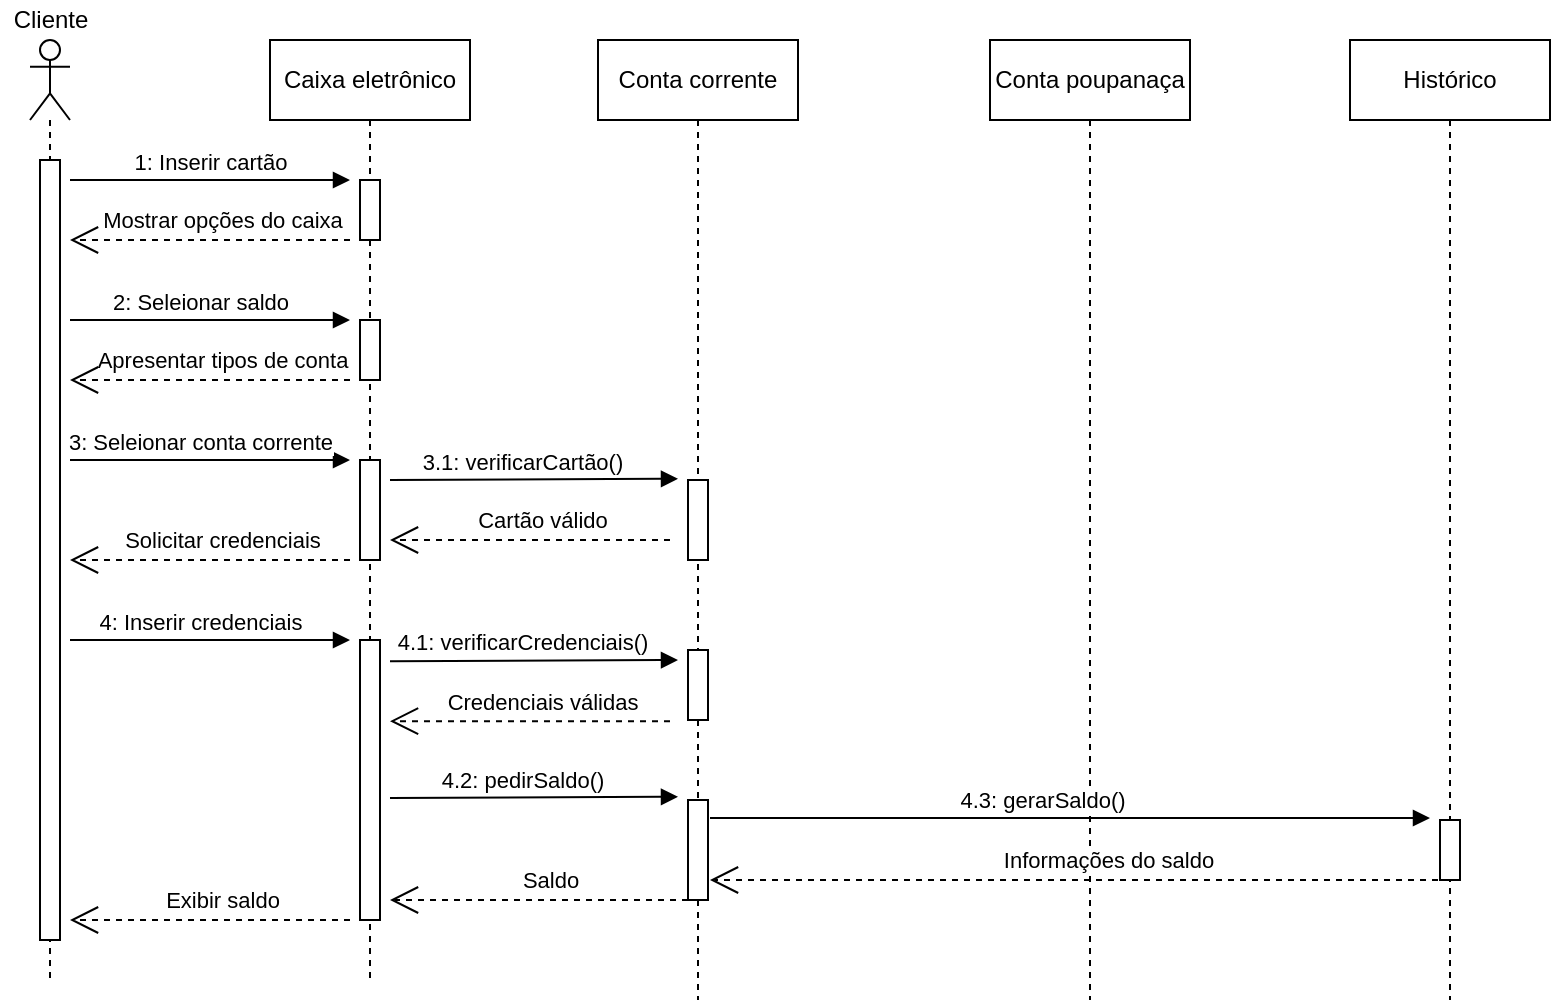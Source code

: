 <mxfile version="16.2.4" type="device"><diagram id="6ChK2F-6qOXM2IkT9b5E" name="Page-1"><mxGraphModel dx="1038" dy="585" grid="1" gridSize="10" guides="1" tooltips="1" connect="1" arrows="1" fold="1" page="1" pageScale="1" pageWidth="827" pageHeight="1169" math="0" shadow="0"><root><mxCell id="0"/><mxCell id="1" parent="0"/><mxCell id="CxqYAsyK2J9OCoBWCqvJ-1" value="" style="shape=umlLifeline;participant=umlActor;perimeter=lifelinePerimeter;whiteSpace=wrap;html=1;container=1;collapsible=0;recursiveResize=0;verticalAlign=top;spacingTop=36;outlineConnect=0;" vertex="1" parent="1"><mxGeometry x="30" y="40" width="20" height="470" as="geometry"/></mxCell><mxCell id="CxqYAsyK2J9OCoBWCqvJ-7" value="" style="html=1;points=[];perimeter=orthogonalPerimeter;" vertex="1" parent="CxqYAsyK2J9OCoBWCqvJ-1"><mxGeometry x="5" y="60" width="10" height="390" as="geometry"/></mxCell><mxCell id="CxqYAsyK2J9OCoBWCqvJ-2" value="Cliente" style="text;html=1;align=center;verticalAlign=middle;resizable=0;points=[];autosize=1;strokeColor=none;fillColor=none;" vertex="1" parent="1"><mxGeometry x="15" y="20" width="50" height="20" as="geometry"/></mxCell><mxCell id="CxqYAsyK2J9OCoBWCqvJ-3" value="Caixa eletrônico" style="shape=umlLifeline;perimeter=lifelinePerimeter;whiteSpace=wrap;html=1;container=1;collapsible=0;recursiveResize=0;outlineConnect=0;" vertex="1" parent="1"><mxGeometry x="150" y="40" width="100" height="470" as="geometry"/></mxCell><mxCell id="CxqYAsyK2J9OCoBWCqvJ-8" value="" style="html=1;points=[];perimeter=orthogonalPerimeter;" vertex="1" parent="CxqYAsyK2J9OCoBWCqvJ-3"><mxGeometry x="45" y="70" width="10" height="30" as="geometry"/></mxCell><mxCell id="CxqYAsyK2J9OCoBWCqvJ-15" value="" style="html=1;points=[];perimeter=orthogonalPerimeter;" vertex="1" parent="CxqYAsyK2J9OCoBWCqvJ-3"><mxGeometry x="45" y="140" width="10" height="30" as="geometry"/></mxCell><mxCell id="CxqYAsyK2J9OCoBWCqvJ-17" value="" style="html=1;points=[];perimeter=orthogonalPerimeter;" vertex="1" parent="CxqYAsyK2J9OCoBWCqvJ-3"><mxGeometry x="45" y="210" width="10" height="50" as="geometry"/></mxCell><mxCell id="CxqYAsyK2J9OCoBWCqvJ-18" value="3: Seleionar conta corrente" style="html=1;verticalAlign=bottom;endArrow=block;rounded=0;" edge="1" parent="CxqYAsyK2J9OCoBWCqvJ-3"><mxGeometry x="-0.077" width="80" relative="1" as="geometry"><mxPoint x="-100" y="210" as="sourcePoint"/><mxPoint x="40" y="210" as="targetPoint"/><mxPoint as="offset"/></mxGeometry></mxCell><mxCell id="CxqYAsyK2J9OCoBWCqvJ-25" value="" style="html=1;points=[];perimeter=orthogonalPerimeter;" vertex="1" parent="CxqYAsyK2J9OCoBWCqvJ-3"><mxGeometry x="45" y="300" width="10" height="140" as="geometry"/></mxCell><mxCell id="CxqYAsyK2J9OCoBWCqvJ-31" value="4.2: pedirSaldo()" style="html=1;verticalAlign=bottom;endArrow=block;rounded=0;entryX=-0.5;entryY=-0.015;entryDx=0;entryDy=0;entryPerimeter=0;" edge="1" parent="CxqYAsyK2J9OCoBWCqvJ-3"><mxGeometry x="-0.077" width="80" relative="1" as="geometry"><mxPoint x="60" y="379" as="sourcePoint"/><mxPoint x="204" y="378.4" as="targetPoint"/><mxPoint as="offset"/></mxGeometry></mxCell><mxCell id="CxqYAsyK2J9OCoBWCqvJ-4" value="Conta corrente" style="shape=umlLifeline;perimeter=lifelinePerimeter;whiteSpace=wrap;html=1;container=1;collapsible=0;recursiveResize=0;outlineConnect=0;" vertex="1" parent="1"><mxGeometry x="314" y="40" width="100" height="480" as="geometry"/></mxCell><mxCell id="CxqYAsyK2J9OCoBWCqvJ-21" value="" style="html=1;points=[];perimeter=orthogonalPerimeter;" vertex="1" parent="CxqYAsyK2J9OCoBWCqvJ-4"><mxGeometry x="45" y="220" width="10" height="40" as="geometry"/></mxCell><mxCell id="CxqYAsyK2J9OCoBWCqvJ-28" value="" style="html=1;points=[];perimeter=orthogonalPerimeter;" vertex="1" parent="CxqYAsyK2J9OCoBWCqvJ-4"><mxGeometry x="45" y="305" width="10" height="35" as="geometry"/></mxCell><mxCell id="CxqYAsyK2J9OCoBWCqvJ-33" value="" style="html=1;points=[];perimeter=orthogonalPerimeter;" vertex="1" parent="CxqYAsyK2J9OCoBWCqvJ-4"><mxGeometry x="45" y="380" width="10" height="50" as="geometry"/></mxCell><mxCell id="CxqYAsyK2J9OCoBWCqvJ-36" value="Saldo" style="endArrow=open;endSize=12;dashed=1;html=1;rounded=0;" edge="1" parent="CxqYAsyK2J9OCoBWCqvJ-4"><mxGeometry x="-0.077" y="-10" width="160" relative="1" as="geometry"><mxPoint x="45" y="430" as="sourcePoint"/><mxPoint x="-104" y="430" as="targetPoint"/><mxPoint as="offset"/></mxGeometry></mxCell><mxCell id="CxqYAsyK2J9OCoBWCqvJ-5" value="Histórico" style="shape=umlLifeline;perimeter=lifelinePerimeter;whiteSpace=wrap;html=1;container=1;collapsible=0;recursiveResize=0;outlineConnect=0;" vertex="1" parent="1"><mxGeometry x="690" y="40" width="100" height="480" as="geometry"/></mxCell><mxCell id="CxqYAsyK2J9OCoBWCqvJ-35" value="" style="html=1;points=[];perimeter=orthogonalPerimeter;" vertex="1" parent="CxqYAsyK2J9OCoBWCqvJ-5"><mxGeometry x="45" y="390" width="10" height="30" as="geometry"/></mxCell><mxCell id="CxqYAsyK2J9OCoBWCqvJ-6" value="Conta poupanaça" style="shape=umlLifeline;perimeter=lifelinePerimeter;whiteSpace=wrap;html=1;container=1;collapsible=0;recursiveResize=0;outlineConnect=0;" vertex="1" parent="1"><mxGeometry x="510" y="40" width="100" height="480" as="geometry"/></mxCell><mxCell id="CxqYAsyK2J9OCoBWCqvJ-11" value="1: Inserir cartão" style="html=1;verticalAlign=bottom;endArrow=block;rounded=0;" edge="1" parent="1"><mxGeometry width="80" relative="1" as="geometry"><mxPoint x="50" y="110" as="sourcePoint"/><mxPoint x="190" y="110" as="targetPoint"/></mxGeometry></mxCell><mxCell id="CxqYAsyK2J9OCoBWCqvJ-12" value="Mostrar opções do caixa" style="endArrow=open;endSize=12;dashed=1;html=1;rounded=0;" edge="1" parent="1"><mxGeometry x="-0.077" y="-10" width="160" relative="1" as="geometry"><mxPoint x="190" y="140" as="sourcePoint"/><mxPoint x="50" y="140" as="targetPoint"/><mxPoint as="offset"/></mxGeometry></mxCell><mxCell id="CxqYAsyK2J9OCoBWCqvJ-13" value="2: Seleionar saldo" style="html=1;verticalAlign=bottom;endArrow=block;rounded=0;" edge="1" parent="1"><mxGeometry x="-0.077" width="80" relative="1" as="geometry"><mxPoint x="50" y="180" as="sourcePoint"/><mxPoint x="190" y="180" as="targetPoint"/><mxPoint as="offset"/></mxGeometry></mxCell><mxCell id="CxqYAsyK2J9OCoBWCqvJ-16" value="Apresentar tipos de conta" style="endArrow=open;endSize=12;dashed=1;html=1;rounded=0;" edge="1" parent="1"><mxGeometry x="-0.077" y="-10" width="160" relative="1" as="geometry"><mxPoint x="190" y="210" as="sourcePoint"/><mxPoint x="50" y="210" as="targetPoint"/><mxPoint as="offset"/></mxGeometry></mxCell><mxCell id="CxqYAsyK2J9OCoBWCqvJ-19" value="3.1: verificarCartão()" style="html=1;verticalAlign=bottom;endArrow=block;rounded=0;entryX=-0.5;entryY=-0.015;entryDx=0;entryDy=0;entryPerimeter=0;" edge="1" parent="1" target="CxqYAsyK2J9OCoBWCqvJ-21"><mxGeometry x="-0.077" width="80" relative="1" as="geometry"><mxPoint x="210" y="260" as="sourcePoint"/><mxPoint x="350" y="260" as="targetPoint"/><mxPoint as="offset"/></mxGeometry></mxCell><mxCell id="CxqYAsyK2J9OCoBWCqvJ-22" value="Cartão válido" style="endArrow=open;endSize=12;dashed=1;html=1;rounded=0;" edge="1" parent="1"><mxGeometry x="-0.077" y="-10" width="160" relative="1" as="geometry"><mxPoint x="350" y="290" as="sourcePoint"/><mxPoint x="210" y="290" as="targetPoint"/><mxPoint as="offset"/></mxGeometry></mxCell><mxCell id="CxqYAsyK2J9OCoBWCqvJ-23" value="Solicitar credenciais" style="endArrow=open;endSize=12;dashed=1;html=1;rounded=0;" edge="1" parent="1"><mxGeometry x="-0.077" y="-10" width="160" relative="1" as="geometry"><mxPoint x="190" y="300" as="sourcePoint"/><mxPoint x="50" y="300" as="targetPoint"/><mxPoint as="offset"/></mxGeometry></mxCell><mxCell id="CxqYAsyK2J9OCoBWCqvJ-24" value="4: Inserir credenciais" style="html=1;verticalAlign=bottom;endArrow=block;rounded=0;" edge="1" parent="1"><mxGeometry x="-0.077" width="80" relative="1" as="geometry"><mxPoint x="50" y="340" as="sourcePoint"/><mxPoint x="190" y="340" as="targetPoint"/><mxPoint as="offset"/></mxGeometry></mxCell><mxCell id="CxqYAsyK2J9OCoBWCqvJ-26" value="4.1: verificarCredenciais()" style="html=1;verticalAlign=bottom;endArrow=block;rounded=0;entryX=-0.5;entryY=-0.015;entryDx=0;entryDy=0;entryPerimeter=0;" edge="1" parent="1"><mxGeometry x="-0.077" width="80" relative="1" as="geometry"><mxPoint x="210" y="350.6" as="sourcePoint"/><mxPoint x="354" y="350" as="targetPoint"/><mxPoint as="offset"/></mxGeometry></mxCell><mxCell id="CxqYAsyK2J9OCoBWCqvJ-27" value="Credenciais válidas" style="endArrow=open;endSize=12;dashed=1;html=1;rounded=0;" edge="1" parent="1"><mxGeometry x="-0.077" y="-10" width="160" relative="1" as="geometry"><mxPoint x="350" y="380.6" as="sourcePoint"/><mxPoint x="210" y="380.6" as="targetPoint"/><mxPoint as="offset"/></mxGeometry></mxCell><mxCell id="CxqYAsyK2J9OCoBWCqvJ-32" value="Informações do saldo" style="endArrow=open;endSize=12;dashed=1;html=1;rounded=0;" edge="1" parent="1"><mxGeometry x="-0.077" y="-10" width="160" relative="1" as="geometry"><mxPoint x="740" y="460" as="sourcePoint"/><mxPoint x="370" y="460" as="targetPoint"/><mxPoint as="offset"/></mxGeometry></mxCell><mxCell id="CxqYAsyK2J9OCoBWCqvJ-34" value="4.3: gerarSaldo()" style="html=1;verticalAlign=bottom;endArrow=block;rounded=0;" edge="1" parent="1"><mxGeometry x="-0.077" width="80" relative="1" as="geometry"><mxPoint x="370" y="429" as="sourcePoint"/><mxPoint x="730" y="429" as="targetPoint"/><mxPoint as="offset"/></mxGeometry></mxCell><mxCell id="CxqYAsyK2J9OCoBWCqvJ-37" value="Exibir saldo" style="endArrow=open;endSize=12;dashed=1;html=1;rounded=0;" edge="1" parent="1"><mxGeometry x="-0.077" y="-10" width="160" relative="1" as="geometry"><mxPoint x="190" y="480" as="sourcePoint"/><mxPoint x="50" y="480" as="targetPoint"/><mxPoint as="offset"/></mxGeometry></mxCell></root></mxGraphModel></diagram></mxfile>